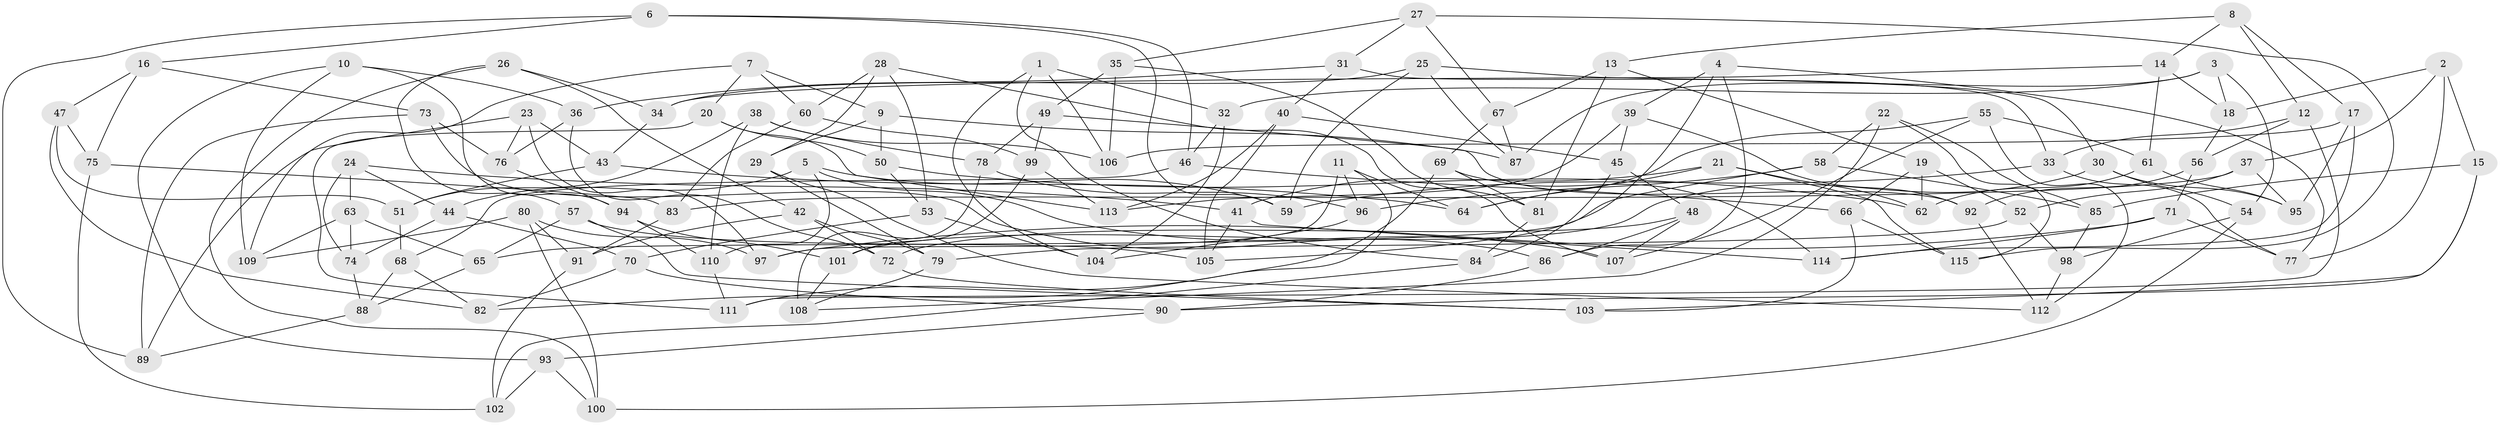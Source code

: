 // coarse degree distribution, {5: 0.09859154929577464, 6: 0.5211267605633803, 4: 0.36619718309859156, 3: 0.014084507042253521}
// Generated by graph-tools (version 1.1) at 2025/42/03/06/25 10:42:19]
// undirected, 115 vertices, 230 edges
graph export_dot {
graph [start="1"]
  node [color=gray90,style=filled];
  1;
  2;
  3;
  4;
  5;
  6;
  7;
  8;
  9;
  10;
  11;
  12;
  13;
  14;
  15;
  16;
  17;
  18;
  19;
  20;
  21;
  22;
  23;
  24;
  25;
  26;
  27;
  28;
  29;
  30;
  31;
  32;
  33;
  34;
  35;
  36;
  37;
  38;
  39;
  40;
  41;
  42;
  43;
  44;
  45;
  46;
  47;
  48;
  49;
  50;
  51;
  52;
  53;
  54;
  55;
  56;
  57;
  58;
  59;
  60;
  61;
  62;
  63;
  64;
  65;
  66;
  67;
  68;
  69;
  70;
  71;
  72;
  73;
  74;
  75;
  76;
  77;
  78;
  79;
  80;
  81;
  82;
  83;
  84;
  85;
  86;
  87;
  88;
  89;
  90;
  91;
  92;
  93;
  94;
  95;
  96;
  97;
  98;
  99;
  100;
  101;
  102;
  103;
  104;
  105;
  106;
  107;
  108;
  109;
  110;
  111;
  112;
  113;
  114;
  115;
  1 -- 106;
  1 -- 104;
  1 -- 32;
  1 -- 84;
  2 -- 15;
  2 -- 18;
  2 -- 37;
  2 -- 77;
  3 -- 32;
  3 -- 54;
  3 -- 18;
  3 -- 87;
  4 -- 105;
  4 -- 77;
  4 -- 86;
  4 -- 39;
  5 -- 110;
  5 -- 59;
  5 -- 107;
  5 -- 44;
  6 -- 89;
  6 -- 46;
  6 -- 16;
  6 -- 59;
  7 -- 109;
  7 -- 20;
  7 -- 60;
  7 -- 9;
  8 -- 12;
  8 -- 17;
  8 -- 13;
  8 -- 14;
  9 -- 50;
  9 -- 87;
  9 -- 29;
  10 -- 93;
  10 -- 109;
  10 -- 94;
  10 -- 36;
  11 -- 97;
  11 -- 96;
  11 -- 64;
  11 -- 111;
  12 -- 56;
  12 -- 111;
  12 -- 33;
  13 -- 67;
  13 -- 81;
  13 -- 19;
  14 -- 61;
  14 -- 34;
  14 -- 18;
  15 -- 90;
  15 -- 103;
  15 -- 85;
  16 -- 47;
  16 -- 75;
  16 -- 73;
  17 -- 95;
  17 -- 114;
  17 -- 106;
  18 -- 56;
  19 -- 52;
  19 -- 62;
  19 -- 66;
  20 -- 111;
  20 -- 50;
  20 -- 113;
  21 -- 62;
  21 -- 115;
  21 -- 41;
  21 -- 64;
  22 -- 58;
  22 -- 115;
  22 -- 85;
  22 -- 108;
  23 -- 89;
  23 -- 76;
  23 -- 97;
  23 -- 43;
  24 -- 74;
  24 -- 63;
  24 -- 41;
  24 -- 44;
  25 -- 34;
  25 -- 59;
  25 -- 30;
  25 -- 87;
  26 -- 57;
  26 -- 100;
  26 -- 34;
  26 -- 42;
  27 -- 67;
  27 -- 31;
  27 -- 35;
  27 -- 115;
  28 -- 60;
  28 -- 29;
  28 -- 53;
  28 -- 107;
  29 -- 79;
  29 -- 112;
  30 -- 101;
  30 -- 95;
  30 -- 54;
  31 -- 36;
  31 -- 40;
  31 -- 33;
  32 -- 104;
  32 -- 46;
  33 -- 59;
  33 -- 77;
  34 -- 43;
  35 -- 49;
  35 -- 106;
  35 -- 81;
  36 -- 76;
  36 -- 72;
  37 -- 95;
  37 -- 83;
  37 -- 52;
  38 -- 78;
  38 -- 110;
  38 -- 106;
  38 -- 51;
  39 -- 113;
  39 -- 92;
  39 -- 45;
  40 -- 113;
  40 -- 45;
  40 -- 105;
  41 -- 105;
  41 -- 114;
  42 -- 72;
  42 -- 91;
  42 -- 79;
  43 -- 51;
  43 -- 64;
  44 -- 70;
  44 -- 74;
  45 -- 48;
  45 -- 84;
  46 -- 66;
  46 -- 68;
  47 -- 75;
  47 -- 51;
  47 -- 82;
  48 -- 107;
  48 -- 72;
  48 -- 86;
  49 -- 92;
  49 -- 78;
  49 -- 99;
  50 -- 53;
  50 -- 62;
  51 -- 68;
  52 -- 98;
  52 -- 79;
  53 -- 70;
  53 -- 104;
  54 -- 100;
  54 -- 98;
  55 -- 61;
  55 -- 64;
  55 -- 107;
  55 -- 112;
  56 -- 71;
  56 -- 92;
  57 -- 65;
  57 -- 103;
  57 -- 105;
  58 -- 96;
  58 -- 85;
  58 -- 65;
  60 -- 83;
  60 -- 99;
  61 -- 62;
  61 -- 95;
  63 -- 74;
  63 -- 65;
  63 -- 109;
  65 -- 88;
  66 -- 103;
  66 -- 115;
  67 -- 87;
  67 -- 69;
  68 -- 88;
  68 -- 82;
  69 -- 81;
  69 -- 82;
  69 -- 114;
  70 -- 90;
  70 -- 82;
  71 -- 114;
  71 -- 77;
  71 -- 97;
  72 -- 103;
  73 -- 76;
  73 -- 86;
  73 -- 89;
  74 -- 88;
  75 -- 83;
  75 -- 102;
  76 -- 94;
  78 -- 96;
  78 -- 108;
  79 -- 108;
  80 -- 97;
  80 -- 100;
  80 -- 91;
  80 -- 109;
  81 -- 84;
  83 -- 91;
  84 -- 102;
  85 -- 98;
  86 -- 90;
  88 -- 89;
  90 -- 93;
  91 -- 102;
  92 -- 112;
  93 -- 100;
  93 -- 102;
  94 -- 101;
  94 -- 110;
  96 -- 104;
  98 -- 112;
  99 -- 113;
  99 -- 101;
  101 -- 108;
  110 -- 111;
}
